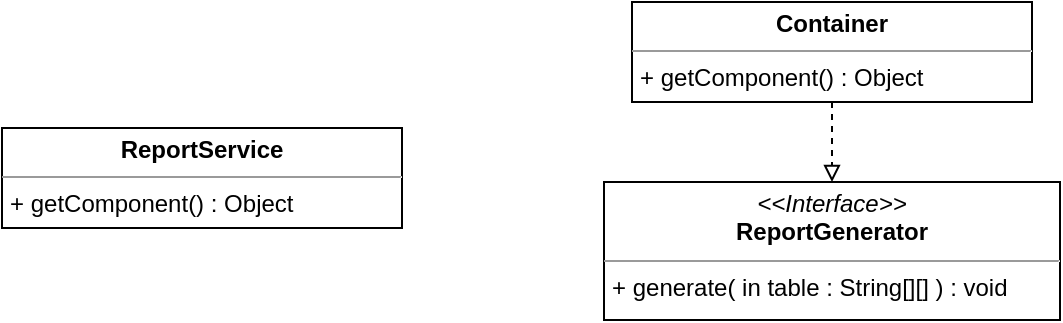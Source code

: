 <mxfile version="13.6.6" type="github">
  <diagram id="LcY1_hLD7llHcdi6jEFA" name="Page-1">
    <mxGraphModel dx="1718" dy="670" grid="0" gridSize="10" guides="1" tooltips="1" connect="1" arrows="1" fold="1" page="1" pageScale="1" pageWidth="1200" pageHeight="1920" math="0" shadow="0">
      <root>
        <mxCell id="0" />
        <mxCell id="1" parent="0" />
        <mxCell id="SkDfyy8NnxYRXnI7AFOf-26" style="edgeStyle=orthogonalEdgeStyle;rounded=0;orthogonalLoop=1;jettySize=auto;html=1;exitX=0.5;exitY=1;exitDx=0;exitDy=0;entryX=0.5;entryY=0;entryDx=0;entryDy=0;dashed=1;endArrow=block;endFill=0;" edge="1" parent="1" source="SkDfyy8NnxYRXnI7AFOf-24" target="SkDfyy8NnxYRXnI7AFOf-25">
          <mxGeometry relative="1" as="geometry" />
        </mxCell>
        <mxCell id="SkDfyy8NnxYRXnI7AFOf-24" value="&lt;p style=&quot;margin: 0px ; margin-top: 4px ; text-align: center&quot;&gt;&lt;span style=&quot;font-weight: 700&quot;&gt;Container&lt;/span&gt;&lt;br&gt;&lt;/p&gt;&lt;hr size=&quot;1&quot;&gt;&lt;p style=&quot;margin: 0px ; margin-left: 4px&quot;&gt;+ getComponent() : Object&lt;br&gt;&lt;/p&gt;" style="verticalAlign=top;align=left;overflow=fill;fontSize=12;fontFamily=Helvetica;html=1;" vertex="1" parent="1">
          <mxGeometry x="476" y="185" width="200" height="50" as="geometry" />
        </mxCell>
        <mxCell id="SkDfyy8NnxYRXnI7AFOf-25" value="&lt;p style=&quot;margin: 0px ; margin-top: 4px ; text-align: center&quot;&gt;&lt;i&gt;&amp;lt;&amp;lt;Interface&amp;gt;&amp;gt;&lt;/i&gt;&lt;br&gt;&lt;b&gt;ReportGenerator&lt;/b&gt;&lt;/p&gt;&lt;hr size=&quot;1&quot;&gt;&lt;p style=&quot;margin: 0px ; margin-left: 4px&quot;&gt;+ generate( in table : String[][] ) : void&lt;br&gt;&lt;/p&gt;" style="verticalAlign=top;align=left;overflow=fill;fontSize=12;fontFamily=Helvetica;html=1;" vertex="1" parent="1">
          <mxGeometry x="462" y="275" width="228" height="69" as="geometry" />
        </mxCell>
        <mxCell id="SkDfyy8NnxYRXnI7AFOf-28" value="&lt;p style=&quot;margin: 0px ; margin-top: 4px ; text-align: center&quot;&gt;&lt;b&gt;ReportService&lt;/b&gt;&lt;/p&gt;&lt;hr size=&quot;1&quot;&gt;&lt;p style=&quot;margin: 0px ; margin-left: 4px&quot;&gt;+ getComponent() : Object&lt;br&gt;&lt;/p&gt;" style="verticalAlign=top;align=left;overflow=fill;fontSize=12;fontFamily=Helvetica;html=1;" vertex="1" parent="1">
          <mxGeometry x="161" y="248" width="200" height="50" as="geometry" />
        </mxCell>
      </root>
    </mxGraphModel>
  </diagram>
</mxfile>

